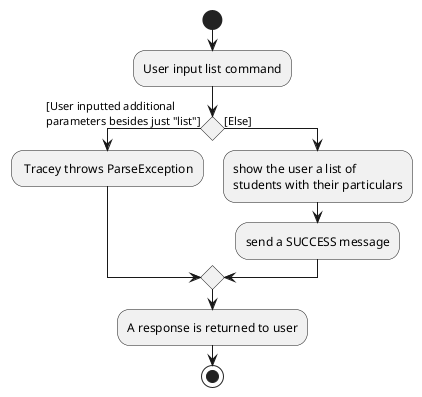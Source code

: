 @startuml
'https://plantuml.com/activity-diagram-beta

start
:User input list command;

if () then ([User inputted additional\nparameters besides just "list"])
    : Tracey throws ParseException;

    else ([Else])
        :show the user a list of\nstudents with their particulars;
        :send a SUCCESS message;

endif
:A response is returned to user;
stop

@enduml
